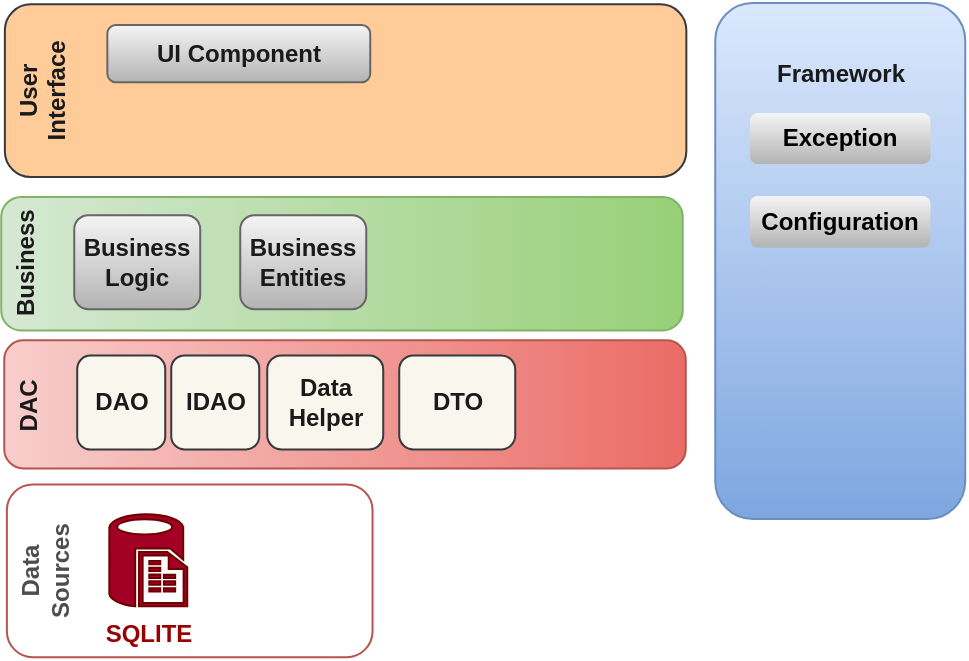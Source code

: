 <mxfile>
    <diagram id="UQlLtCcCk0ko0omjirAS" name="Página-1">
        <mxGraphModel dx="864" dy="1666" grid="0" gridSize="10" guides="1" tooltips="1" connect="1" arrows="1" fold="1" page="1" pageScale="1" pageWidth="827" pageHeight="1169" math="0" shadow="0">
            <root>
                <mxCell id="0"/>
                <mxCell id="1" parent="0"/>
                <mxCell id="31" value="&lt;font color=&quot;#1a1a1a&quot;&gt;&lt;b&gt;DAC&lt;br&gt;&lt;br&gt;&lt;br&gt;&lt;br&gt;&lt;br&gt;&lt;br&gt;&lt;br&gt;&lt;br&gt;&lt;br&gt;&lt;br&gt;&lt;br&gt;&lt;br&gt;&lt;br&gt;&lt;br&gt;&lt;br&gt;&lt;br&gt;&lt;br&gt;&lt;br&gt;&lt;br&gt;&lt;br&gt;&lt;br&gt;&lt;br&gt;&lt;/b&gt;&lt;br&gt;&lt;/font&gt;" style="rounded=1;whiteSpace=wrap;html=1;fillColor=#f8cecc;strokeColor=#b85450;rotation=-90;gradientColor=#ea6b66;" parent="1" vertex="1">
                    <mxGeometry x="327.48" y="-955.17" width="64.03" height="340.74" as="geometry"/>
                </mxCell>
                <mxCell id="32" value="&lt;font color=&quot;#1a1a1a&quot;&gt;&lt;b&gt;DAO&lt;/b&gt;&lt;br&gt;&lt;/font&gt;" style="rounded=1;whiteSpace=wrap;html=1;fillColor=#f9f7ed;strokeColor=#36393d;" parent="1" vertex="1">
                    <mxGeometry x="225.62" y="-809.19" width="44" height="47" as="geometry"/>
                </mxCell>
                <mxCell id="34" value="&lt;font color=&quot;#1a1a1a&quot;&gt;&lt;b&gt;Data Helper&lt;/b&gt;&lt;br&gt;&lt;/font&gt;" style="rounded=1;whiteSpace=wrap;html=1;fillColor=#f9f7ed;strokeColor=#36393d;" parent="1" vertex="1">
                    <mxGeometry x="320.62" y="-809.3" width="58" height="47" as="geometry"/>
                </mxCell>
                <mxCell id="36" value="&lt;font color=&quot;#1a1a1a&quot;&gt;&lt;b&gt;Framework&lt;/b&gt;&lt;br&gt;&lt;br&gt;&lt;br&gt;&lt;br&gt;&lt;br&gt;&lt;br&gt;&lt;br&gt;&lt;br&gt;&lt;br&gt;&lt;br&gt;&lt;br&gt;&lt;br&gt;&lt;br&gt;&lt;br&gt;&lt;/font&gt;" style="rounded=1;whiteSpace=wrap;html=1;fillColor=#dae8fc;strokeColor=#6c8ebf;gradientColor=#7ea6e0;" parent="1" vertex="1">
                    <mxGeometry x="544.62" y="-985.51" width="125" height="258" as="geometry"/>
                </mxCell>
                <mxCell id="40" value="&lt;span style=&quot;&quot;&gt;&lt;font color=&quot;#000000&quot;&gt;&lt;b&gt;Exception&lt;/b&gt;&lt;/font&gt;&lt;/span&gt;" style="rounded=1;whiteSpace=wrap;html=1;fillColor=#f5f5f5;strokeColor=none;gradientColor=#b3b3b3;" parent="1" vertex="1">
                    <mxGeometry x="562.03" y="-930.51" width="90.19" height="25.56" as="geometry"/>
                </mxCell>
                <mxCell id="41" value="&lt;div style=&quot;&quot;&gt;&lt;font color=&quot;#000000&quot;&gt;&lt;b&gt;Configuration&lt;/b&gt;&lt;/font&gt;&lt;/div&gt;" style="rounded=1;whiteSpace=wrap;html=1;fillColor=#f5f5f5;strokeColor=none;gradientColor=#b3b3b3;" parent="1" vertex="1">
                    <mxGeometry x="562.02" y="-889" width="90.19" height="25.75" as="geometry"/>
                </mxCell>
                <mxCell id="42" value="&lt;font color=&quot;#1a1a1a&quot;&gt;&lt;b&gt;Business&lt;br&gt;&lt;br&gt;&lt;br&gt;&lt;br&gt;&lt;br&gt;&lt;br&gt;&lt;br&gt;&lt;br&gt;&lt;br&gt;&lt;br&gt;&lt;br&gt;&lt;br&gt;&lt;br&gt;&lt;br&gt;&lt;br&gt;&lt;br&gt;&lt;br&gt;&lt;br&gt;&lt;br&gt;&lt;br&gt;&lt;br&gt;&lt;br&gt;&lt;/b&gt;&lt;br&gt;&lt;/font&gt;" style="rounded=1;whiteSpace=wrap;html=1;fillColor=#d5e8d4;strokeColor=#82b366;rotation=-90;gradientColor=#97d077;" parent="1" vertex="1">
                    <mxGeometry x="324.61" y="-1025.51" width="66.78" height="340.74" as="geometry"/>
                </mxCell>
                <mxCell id="43" value="&lt;span style=&quot;color: rgb(26, 26, 26);&quot;&gt;&lt;b&gt;Business Logic&lt;/b&gt;&lt;/span&gt;" style="rounded=1;whiteSpace=wrap;html=1;fillColor=#f5f5f5;strokeColor=#666666;gradientColor=#b3b3b3;" parent="1" vertex="1">
                    <mxGeometry x="224.12" y="-879.43" width="63" height="47" as="geometry"/>
                </mxCell>
                <mxCell id="44" value="&lt;font color=&quot;#1a1a1a&quot;&gt;&lt;b&gt;Business Entities&lt;/b&gt;&lt;/font&gt;" style="rounded=1;whiteSpace=wrap;html=1;fillColor=#f5f5f5;strokeColor=#666666;gradientColor=#b3b3b3;" parent="1" vertex="1">
                    <mxGeometry x="307.12" y="-879.43" width="63" height="47" as="geometry"/>
                </mxCell>
                <mxCell id="48" value="&lt;b style=&quot;&quot;&gt;&lt;font color=&quot;#4d4d4d&quot;&gt;Data&lt;br&gt;Sources&lt;br&gt;&lt;br&gt;&lt;br&gt;&lt;br&gt;&lt;br&gt;&lt;br&gt;&lt;br&gt;&lt;br&gt;&lt;br&gt;&lt;br&gt;&lt;/font&gt;&lt;br&gt;&lt;/b&gt;" style="rounded=1;whiteSpace=wrap;html=1;fillColor=none;strokeColor=#b85450;rotation=-90;gradientColor=#ea6b66;" parent="1" vertex="1">
                    <mxGeometry x="238.67" y="-793.01" width="86.37" height="182.83" as="geometry"/>
                </mxCell>
                <mxCell id="50" value="&lt;font color=&quot;#1a1a1a&quot;&gt;&lt;b&gt;User&lt;br&gt;Interface&lt;br&gt;&lt;br&gt;&lt;br&gt;&lt;br&gt;&lt;br&gt;&lt;br&gt;&lt;br&gt;&lt;br&gt;&lt;br&gt;&lt;br&gt;&lt;br&gt;&lt;br&gt;&lt;br&gt;&lt;br&gt;&lt;br&gt;&lt;br&gt;&lt;br&gt;&lt;br&gt;&lt;br&gt;&lt;br&gt;&lt;br&gt;&lt;/b&gt;&lt;br&gt;&lt;/font&gt;" style="rounded=1;whiteSpace=wrap;html=1;fillColor=#ffcc99;strokeColor=#36393d;rotation=-90;" parent="1" vertex="1">
                    <mxGeometry x="316.62" y="-1112" width="86.37" height="340.74" as="geometry"/>
                </mxCell>
                <mxCell id="52" value="&lt;span style=&quot;color: rgb(26, 26, 26);&quot;&gt;&lt;b&gt;UI Component&lt;/b&gt;&lt;/span&gt;" style="rounded=1;whiteSpace=wrap;html=1;fillColor=#f5f5f5;strokeColor=#666666;gradientColor=#b3b3b3;" parent="1" vertex="1">
                    <mxGeometry x="240.67" y="-974.51" width="131.45" height="28.62" as="geometry"/>
                </mxCell>
                <mxCell id="55" value="&lt;b&gt;&lt;font color=&quot;#990000&quot;&gt;SQLITE&lt;/font&gt;&lt;/b&gt;" style="verticalLabelPosition=bottom;html=1;verticalAlign=top;align=center;strokeColor=#6F0000;fillColor=#a20025;shape=mxgraph.azure.sql_reporting;fontColor=#ffffff;" parent="1" vertex="1">
                    <mxGeometry x="241.67" y="-729.83" width="38.95" height="46" as="geometry"/>
                </mxCell>
                <mxCell id="58" value="&lt;font color=&quot;#1a1a1a&quot;&gt;&lt;b&gt;DTO&lt;/b&gt;&lt;br&gt;&lt;/font&gt;" style="rounded=1;whiteSpace=wrap;html=1;fillColor=#f9f7ed;strokeColor=#36393d;" parent="1" vertex="1">
                    <mxGeometry x="386.62" y="-809.3" width="58" height="47" as="geometry"/>
                </mxCell>
                <mxCell id="59" value="&lt;font color=&quot;#1a1a1a&quot;&gt;&lt;b&gt;IDAO&lt;/b&gt;&lt;br&gt;&lt;/font&gt;" style="rounded=1;whiteSpace=wrap;html=1;fillColor=#f9f7ed;strokeColor=#36393d;" parent="1" vertex="1">
                    <mxGeometry x="272.62" y="-809.3" width="44" height="47" as="geometry"/>
                </mxCell>
            </root>
        </mxGraphModel>
    </diagram>
</mxfile>